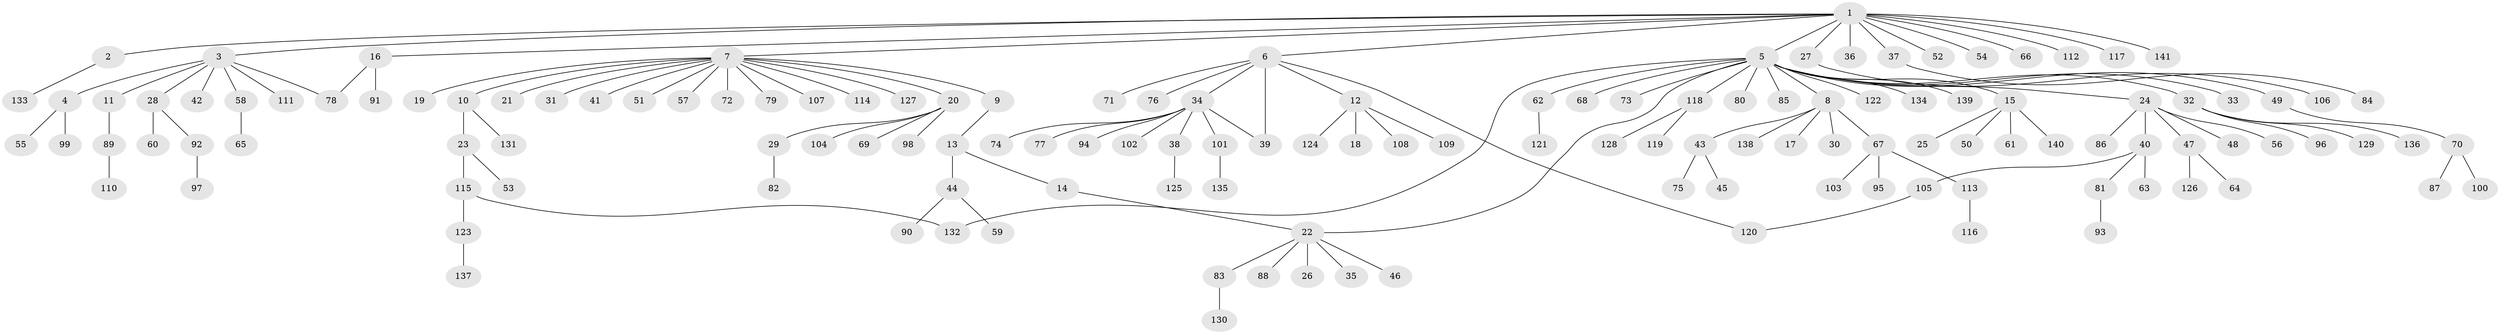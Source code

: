 // coarse degree distribution, {14: 0.018018018018018018, 2: 0.14414414414414414, 7: 0.036036036036036036, 19: 0.009009009009009009, 5: 0.009009009009009009, 3: 0.06306306306306306, 4: 0.036036036036036036, 1: 0.6756756756756757, 6: 0.009009009009009009}
// Generated by graph-tools (version 1.1) at 2025/52/02/27/25 19:52:00]
// undirected, 141 vertices, 145 edges
graph export_dot {
graph [start="1"]
  node [color=gray90,style=filled];
  1;
  2;
  3;
  4;
  5;
  6;
  7;
  8;
  9;
  10;
  11;
  12;
  13;
  14;
  15;
  16;
  17;
  18;
  19;
  20;
  21;
  22;
  23;
  24;
  25;
  26;
  27;
  28;
  29;
  30;
  31;
  32;
  33;
  34;
  35;
  36;
  37;
  38;
  39;
  40;
  41;
  42;
  43;
  44;
  45;
  46;
  47;
  48;
  49;
  50;
  51;
  52;
  53;
  54;
  55;
  56;
  57;
  58;
  59;
  60;
  61;
  62;
  63;
  64;
  65;
  66;
  67;
  68;
  69;
  70;
  71;
  72;
  73;
  74;
  75;
  76;
  77;
  78;
  79;
  80;
  81;
  82;
  83;
  84;
  85;
  86;
  87;
  88;
  89;
  90;
  91;
  92;
  93;
  94;
  95;
  96;
  97;
  98;
  99;
  100;
  101;
  102;
  103;
  104;
  105;
  106;
  107;
  108;
  109;
  110;
  111;
  112;
  113;
  114;
  115;
  116;
  117;
  118;
  119;
  120;
  121;
  122;
  123;
  124;
  125;
  126;
  127;
  128;
  129;
  130;
  131;
  132;
  133;
  134;
  135;
  136;
  137;
  138;
  139;
  140;
  141;
  1 -- 2;
  1 -- 3;
  1 -- 5;
  1 -- 6;
  1 -- 7;
  1 -- 16;
  1 -- 27;
  1 -- 36;
  1 -- 37;
  1 -- 52;
  1 -- 54;
  1 -- 66;
  1 -- 112;
  1 -- 117;
  1 -- 141;
  2 -- 133;
  3 -- 4;
  3 -- 11;
  3 -- 28;
  3 -- 42;
  3 -- 58;
  3 -- 78;
  3 -- 111;
  4 -- 55;
  4 -- 99;
  5 -- 8;
  5 -- 15;
  5 -- 22;
  5 -- 24;
  5 -- 32;
  5 -- 33;
  5 -- 49;
  5 -- 62;
  5 -- 68;
  5 -- 73;
  5 -- 80;
  5 -- 85;
  5 -- 118;
  5 -- 122;
  5 -- 132;
  5 -- 134;
  5 -- 139;
  6 -- 12;
  6 -- 34;
  6 -- 39;
  6 -- 71;
  6 -- 76;
  6 -- 120;
  7 -- 9;
  7 -- 10;
  7 -- 19;
  7 -- 20;
  7 -- 21;
  7 -- 31;
  7 -- 41;
  7 -- 51;
  7 -- 57;
  7 -- 72;
  7 -- 79;
  7 -- 107;
  7 -- 114;
  7 -- 127;
  8 -- 17;
  8 -- 30;
  8 -- 43;
  8 -- 67;
  8 -- 138;
  9 -- 13;
  10 -- 23;
  10 -- 131;
  11 -- 89;
  12 -- 18;
  12 -- 108;
  12 -- 109;
  12 -- 124;
  13 -- 14;
  13 -- 44;
  14 -- 22;
  15 -- 25;
  15 -- 50;
  15 -- 61;
  15 -- 140;
  16 -- 78;
  16 -- 91;
  20 -- 29;
  20 -- 69;
  20 -- 98;
  20 -- 104;
  22 -- 26;
  22 -- 35;
  22 -- 46;
  22 -- 83;
  22 -- 88;
  23 -- 53;
  23 -- 115;
  24 -- 40;
  24 -- 47;
  24 -- 48;
  24 -- 56;
  24 -- 86;
  27 -- 106;
  28 -- 60;
  28 -- 92;
  29 -- 82;
  32 -- 96;
  32 -- 129;
  32 -- 136;
  34 -- 38;
  34 -- 39;
  34 -- 74;
  34 -- 77;
  34 -- 94;
  34 -- 101;
  34 -- 102;
  37 -- 84;
  38 -- 125;
  40 -- 63;
  40 -- 81;
  40 -- 105;
  43 -- 45;
  43 -- 75;
  44 -- 59;
  44 -- 90;
  47 -- 64;
  47 -- 126;
  49 -- 70;
  58 -- 65;
  62 -- 121;
  67 -- 95;
  67 -- 103;
  67 -- 113;
  70 -- 87;
  70 -- 100;
  81 -- 93;
  83 -- 130;
  89 -- 110;
  92 -- 97;
  101 -- 135;
  105 -- 120;
  113 -- 116;
  115 -- 123;
  115 -- 132;
  118 -- 119;
  118 -- 128;
  123 -- 137;
}
